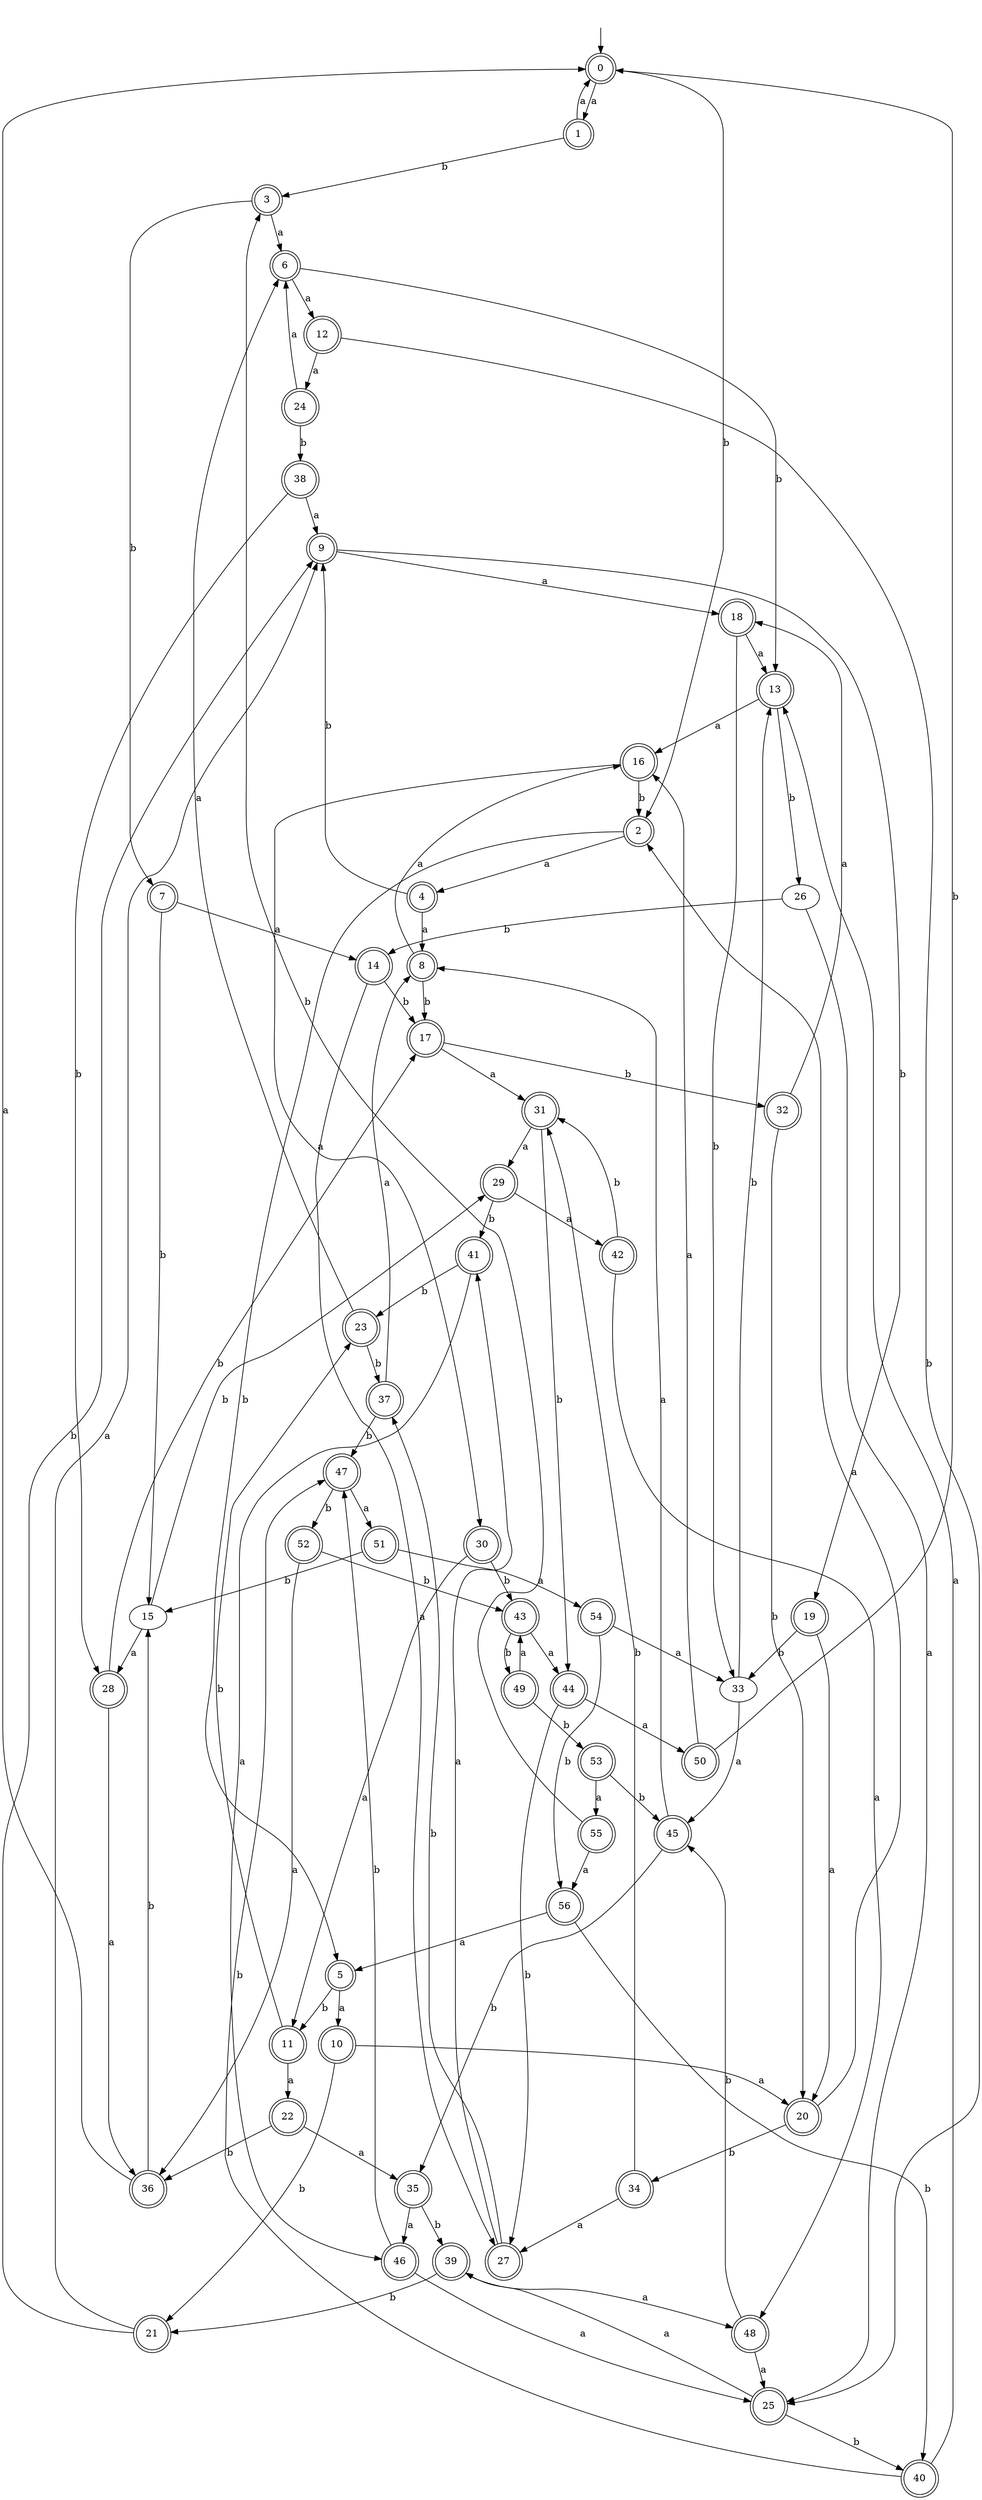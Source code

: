 digraph RandomDFA {
  __start0 [label="", shape=none];
  __start0 -> 0 [label=""];
  0 [shape=circle] [shape=doublecircle]
  0 -> 1 [label="a"]
  0 -> 2 [label="b"]
  1 [shape=doublecircle]
  1 -> 0 [label="a"]
  1 -> 3 [label="b"]
  2 [shape=doublecircle]
  2 -> 4 [label="a"]
  2 -> 5 [label="b"]
  3 [shape=doublecircle]
  3 -> 6 [label="a"]
  3 -> 7 [label="b"]
  4 [shape=doublecircle]
  4 -> 8 [label="a"]
  4 -> 9 [label="b"]
  5 [shape=doublecircle]
  5 -> 10 [label="a"]
  5 -> 11 [label="b"]
  6 [shape=doublecircle]
  6 -> 12 [label="a"]
  6 -> 13 [label="b"]
  7 [shape=doublecircle]
  7 -> 14 [label="a"]
  7 -> 15 [label="b"]
  8 [shape=doublecircle]
  8 -> 16 [label="a"]
  8 -> 17 [label="b"]
  9 [shape=doublecircle]
  9 -> 18 [label="a"]
  9 -> 19 [label="b"]
  10 [shape=doublecircle]
  10 -> 20 [label="a"]
  10 -> 21 [label="b"]
  11 [shape=doublecircle]
  11 -> 22 [label="a"]
  11 -> 23 [label="b"]
  12 [shape=doublecircle]
  12 -> 24 [label="a"]
  12 -> 25 [label="b"]
  13 [shape=doublecircle]
  13 -> 16 [label="a"]
  13 -> 26 [label="b"]
  14 [shape=doublecircle]
  14 -> 27 [label="a"]
  14 -> 17 [label="b"]
  15
  15 -> 28 [label="a"]
  15 -> 29 [label="b"]
  16 [shape=doublecircle]
  16 -> 30 [label="a"]
  16 -> 2 [label="b"]
  17 [shape=doublecircle]
  17 -> 31 [label="a"]
  17 -> 32 [label="b"]
  18 [shape=doublecircle]
  18 -> 13 [label="a"]
  18 -> 33 [label="b"]
  19 [shape=doublecircle]
  19 -> 20 [label="a"]
  19 -> 33 [label="b"]
  20 [shape=doublecircle]
  20 -> 2 [label="a"]
  20 -> 34 [label="b"]
  21 [shape=doublecircle]
  21 -> 9 [label="a"]
  21 -> 9 [label="b"]
  22 [shape=doublecircle]
  22 -> 35 [label="a"]
  22 -> 36 [label="b"]
  23 [shape=doublecircle]
  23 -> 6 [label="a"]
  23 -> 37 [label="b"]
  24 [shape=doublecircle]
  24 -> 6 [label="a"]
  24 -> 38 [label="b"]
  25 [shape=doublecircle]
  25 -> 39 [label="a"]
  25 -> 40 [label="b"]
  26
  26 -> 25 [label="a"]
  26 -> 14 [label="b"]
  27 [shape=doublecircle]
  27 -> 41 [label="a"]
  27 -> 37 [label="b"]
  28 [shape=doublecircle]
  28 -> 36 [label="a"]
  28 -> 17 [label="b"]
  29 [shape=doublecircle]
  29 -> 42 [label="a"]
  29 -> 41 [label="b"]
  30 [shape=doublecircle]
  30 -> 11 [label="a"]
  30 -> 43 [label="b"]
  31 [shape=doublecircle]
  31 -> 29 [label="a"]
  31 -> 44 [label="b"]
  32 [shape=doublecircle]
  32 -> 18 [label="a"]
  32 -> 20 [label="b"]
  33
  33 -> 45 [label="a"]
  33 -> 13 [label="b"]
  34 [shape=doublecircle]
  34 -> 27 [label="a"]
  34 -> 31 [label="b"]
  35 [shape=doublecircle]
  35 -> 46 [label="a"]
  35 -> 39 [label="b"]
  36 [shape=doublecircle]
  36 -> 0 [label="a"]
  36 -> 15 [label="b"]
  37 [shape=doublecircle]
  37 -> 8 [label="a"]
  37 -> 47 [label="b"]
  38 [shape=doublecircle]
  38 -> 9 [label="a"]
  38 -> 28 [label="b"]
  39 [shape=doublecircle]
  39 -> 48 [label="a"]
  39 -> 21 [label="b"]
  40 [shape=doublecircle]
  40 -> 13 [label="a"]
  40 -> 47 [label="b"]
  41 [shape=doublecircle]
  41 -> 46 [label="a"]
  41 -> 23 [label="b"]
  42 [shape=doublecircle]
  42 -> 48 [label="a"]
  42 -> 31 [label="b"]
  43 [shape=doublecircle]
  43 -> 44 [label="a"]
  43 -> 49 [label="b"]
  44 [shape=doublecircle]
  44 -> 50 [label="a"]
  44 -> 27 [label="b"]
  45 [shape=doublecircle]
  45 -> 8 [label="a"]
  45 -> 35 [label="b"]
  46 [shape=doublecircle]
  46 -> 25 [label="a"]
  46 -> 47 [label="b"]
  47 [shape=doublecircle]
  47 -> 51 [label="a"]
  47 -> 52 [label="b"]
  48 [shape=doublecircle]
  48 -> 25 [label="a"]
  48 -> 45 [label="b"]
  49 [shape=doublecircle]
  49 -> 43 [label="a"]
  49 -> 53 [label="b"]
  50 [shape=doublecircle]
  50 -> 16 [label="a"]
  50 -> 0 [label="b"]
  51 [shape=doublecircle]
  51 -> 54 [label="a"]
  51 -> 15 [label="b"]
  52 [shape=doublecircle]
  52 -> 36 [label="a"]
  52 -> 43 [label="b"]
  53 [shape=doublecircle]
  53 -> 55 [label="a"]
  53 -> 45 [label="b"]
  54 [shape=doublecircle]
  54 -> 33 [label="a"]
  54 -> 56 [label="b"]
  55 [shape=doublecircle]
  55 -> 56 [label="a"]
  55 -> 3 [label="b"]
  56 [shape=doublecircle]
  56 -> 5 [label="a"]
  56 -> 40 [label="b"]
}
